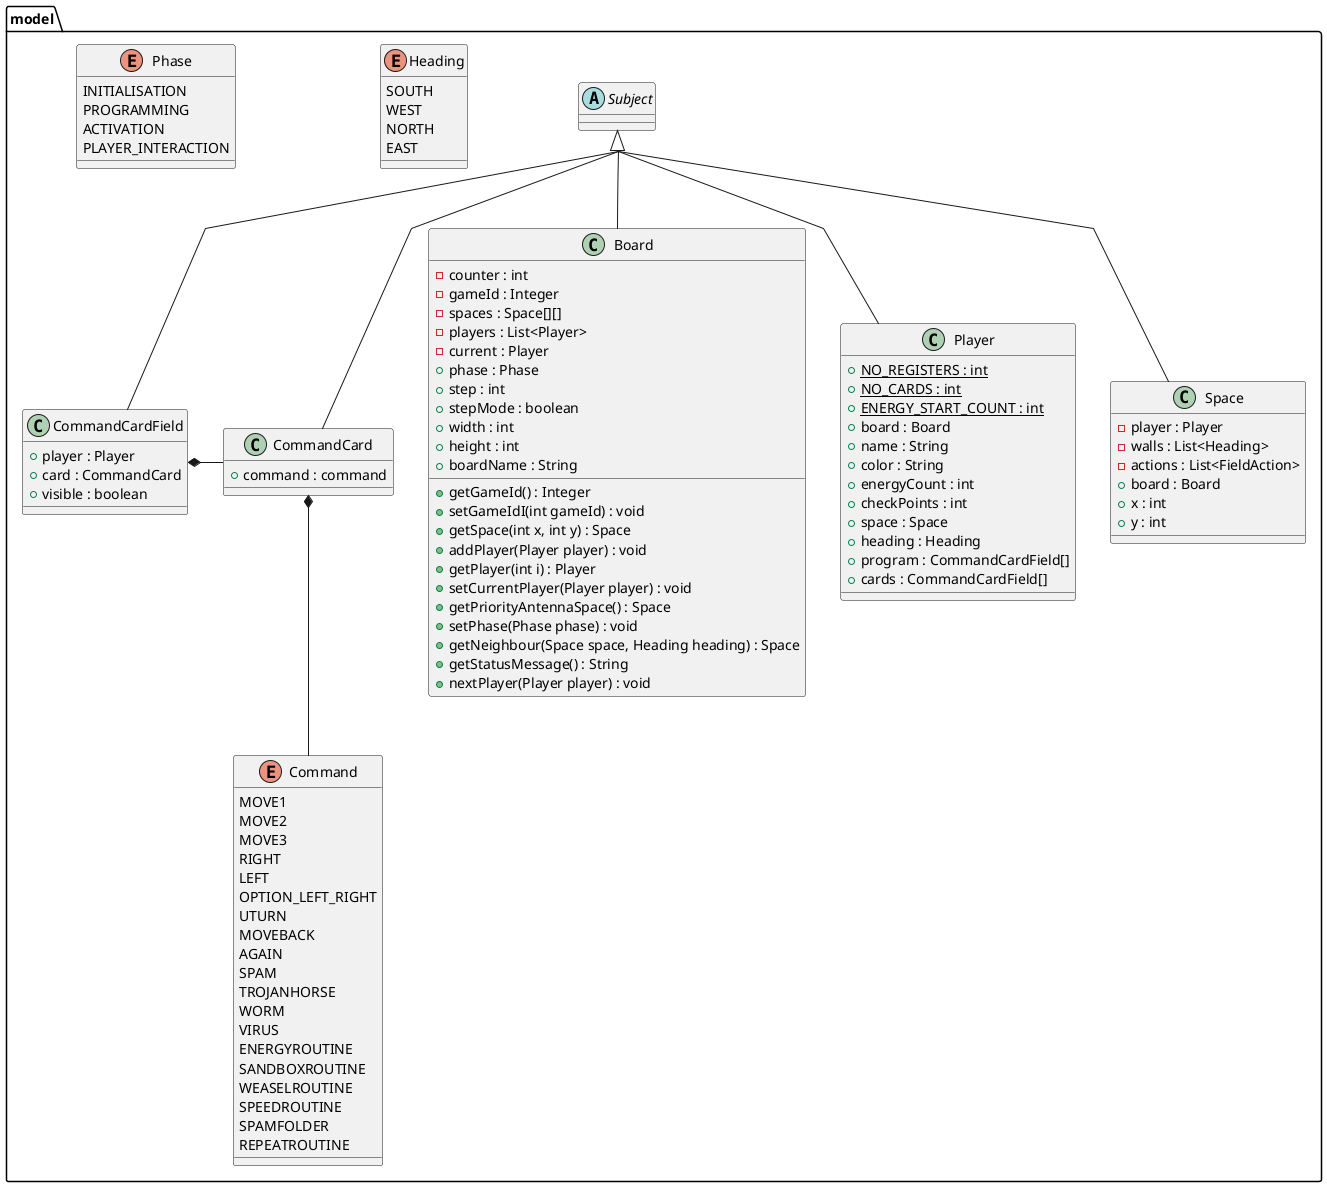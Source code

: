 @startuml
skinparam groupInheritance 2
skinparam linetype polyline
Package model{
 class Board extends Subject{
   -counter : int
   -gameId : Integer
   -spaces : Space[][]
   -players : List<Player>
   -current : Player
   +phase : Phase
   +step : int
   +stepMode : boolean
   +width : int
   +height : int
   +boardName : String

   +getGameId() : Integer
   +setGameIdI(int gameId) : void
   +getSpace(int x, int y) : Space
   +addPlayer(Player player) : void
   +getPlayer(int i) : Player
   +setCurrentPlayer(Player player) : void
   +getPriorityAntennaSpace() : Space
   +setPhase(Phase phase) : void
   +getNeighbour(Space space, Heading heading) : Space
   +getStatusMessage() : String
   +nextPlayer(Player player) : void
 }
 class CommandCard extends Subject{
   +command : command
 }
 class CommandCardField extends Subject{
   +player : Player
   +card : CommandCard
   +visible : boolean
 }
 class Player extends Subject{
   {Static} +NO_REGISTERS : int
   {Static} +NO_CARDS : int
   {Static} +ENERGY_START_COUNT : int
   +board : Board
   +name : String
   +color : String
   +energyCount : int
   +checkPoints : int
   +space : Space
   +heading : Heading
   +program : CommandCardField[]
   +cards : CommandCardField[]
 }
 class Space extends Subject{
   -player : Player
   -walls : List<Heading>
   -actions : List<FieldAction>
   +board : Board
   +x : int
   +y : int

 }
 abstract class Subject{
 }

 enum Command{
   MOVE1
   MOVE2
   MOVE3
   RIGHT
   LEFT
   OPTION_LEFT_RIGHT
   UTURN
   MOVEBACK
   AGAIN
   SPAM
   TROJANHORSE
   WORM
   VIRUS
   ENERGYROUTINE
   SANDBOXROUTINE
   WEASELROUTINE
   SPEEDROUTINE
   SPAMFOLDER
   REPEATROUTINE

 }
 enum Heading{
  SOUTH
  WEST
  NORTH
  EAST
 }
 enum Phase{
   INITIALISATION
   PROGRAMMING
   ACTIVATION
   PLAYER_INTERACTION
 }

CommandCard *-- Command
CommandCardField *- CommandCard

}

@enduml